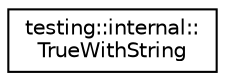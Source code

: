 digraph "Иерархия классов. Графический вид."
{
 // LATEX_PDF_SIZE
  edge [fontname="Helvetica",fontsize="10",labelfontname="Helvetica",labelfontsize="10"];
  node [fontname="Helvetica",fontsize="10",shape=record];
  rankdir="LR";
  Node0 [label="testing::internal::\lTrueWithString",height=0.2,width=0.4,color="black", fillcolor="white", style="filled",URL="$structtesting_1_1internal_1_1TrueWithString.html",tooltip=" "];
}
